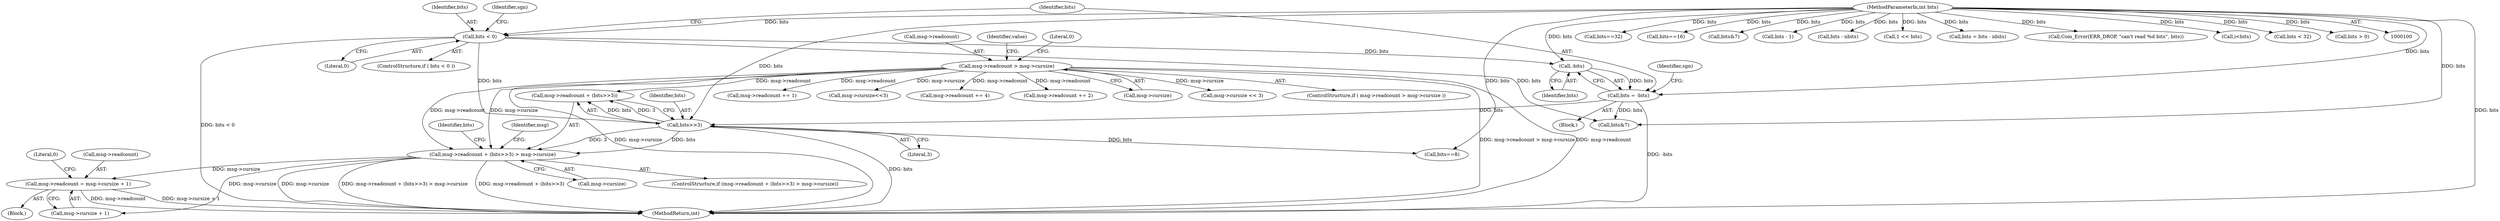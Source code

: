 digraph "0_ioq3_d2b1d124d4055c2fcbe5126863487c52fd58cca1_4@API" {
"1000158" [label="(Call,msg->readcount = msg->cursize + 1)"];
"1000146" [label="(Call,msg->readcount + (bits>>3) > msg->cursize)"];
"1000110" [label="(Call,msg->readcount > msg->cursize)"];
"1000151" [label="(Call,bits>>3)"];
"1000124" [label="(Call,bits < 0)"];
"1000102" [label="(MethodParameterIn,int bits)"];
"1000128" [label="(Call,bits = -bits)"];
"1000130" [label="(Call,-bits)"];
"1000157" [label="(Block,)"];
"1000226" [label="(Call,bits==32)"];
"1000154" [label="(Call,msg->cursize)"];
"1000195" [label="(Call,bits==16)"];
"1000162" [label="(Call,msg->cursize + 1)"];
"1000119" [label="(Literal,0)"];
"1000138" [label="(Identifier,sgn)"];
"1000268" [label="(Call,bits&7)"];
"1000183" [label="(Call,msg->readcount += 1)"];
"1000110" [label="(Call,msg->readcount > msg->cursize)"];
"1000153" [label="(Literal,3)"];
"1000168" [label="(Literal,0)"];
"1000412" [label="(Call,bits - 1)"];
"1000123" [label="(ControlStructure,if ( bits < 0 ))"];
"1000319" [label="(Call,bits - nbits)"];
"1000170" [label="(Call,bits==8)"];
"1000129" [label="(Identifier,bits)"];
"1000422" [label="(Call,1 << bits)"];
"1000151" [label="(Call,bits>>3)"];
"1000317" [label="(Call,bits = bits - nbits)"];
"1000351" [label="(Call,msg->cursize<<3)"];
"1000147" [label="(Call,msg->readcount + (bits>>3))"];
"1000160" [label="(Identifier,msg)"];
"1000111" [label="(Call,msg->readcount)"];
"1000131" [label="(Identifier,bits)"];
"1000133" [label="(Identifier,sgn)"];
"1000252" [label="(Call,Com_Error(ERR_DROP, \"can't read %d bits\", bits))"];
"1000262" [label="(Call,bits&7)"];
"1000145" [label="(ControlStructure,if (msg->readcount + (bits>>3) > msg->cursize))"];
"1000128" [label="(Call,bits = -bits)"];
"1000152" [label="(Identifier,bits)"];
"1000126" [label="(Literal,0)"];
"1000102" [label="(MethodParameterIn,int bits)"];
"1000125" [label="(Identifier,bits)"];
"1000158" [label="(Call,msg->readcount = msg->cursize + 1)"];
"1000241" [label="(Call,msg->readcount += 4)"];
"1000329" [label="(Call,i<bits)"];
"1000214" [label="(Call,msg->readcount += 2)"];
"1000127" [label="(Block,)"];
"1000114" [label="(Call,msg->cursize)"];
"1000403" [label="(Call,bits < 32)"];
"1000146" [label="(Call,msg->readcount + (bits>>3) > msg->cursize)"];
"1000171" [label="(Identifier,bits)"];
"1000278" [label="(Call,msg->cursize << 3)"];
"1000130" [label="(Call,-bits)"];
"1000159" [label="(Call,msg->readcount)"];
"1000121" [label="(Identifier,value)"];
"1000109" [label="(ControlStructure,if ( msg->readcount > msg->cursize ))"];
"1000428" [label="(MethodReturn,int)"];
"1000124" [label="(Call,bits < 0)"];
"1000400" [label="(Call,bits > 0)"];
"1000158" -> "1000157"  [label="AST: "];
"1000158" -> "1000162"  [label="CFG: "];
"1000159" -> "1000158"  [label="AST: "];
"1000162" -> "1000158"  [label="AST: "];
"1000168" -> "1000158"  [label="CFG: "];
"1000158" -> "1000428"  [label="DDG: msg->readcount"];
"1000158" -> "1000428"  [label="DDG: msg->cursize + 1"];
"1000146" -> "1000158"  [label="DDG: msg->cursize"];
"1000146" -> "1000145"  [label="AST: "];
"1000146" -> "1000154"  [label="CFG: "];
"1000147" -> "1000146"  [label="AST: "];
"1000154" -> "1000146"  [label="AST: "];
"1000160" -> "1000146"  [label="CFG: "];
"1000171" -> "1000146"  [label="CFG: "];
"1000146" -> "1000428"  [label="DDG: msg->cursize"];
"1000146" -> "1000428"  [label="DDG: msg->readcount + (bits>>3) > msg->cursize"];
"1000146" -> "1000428"  [label="DDG: msg->readcount + (bits>>3)"];
"1000110" -> "1000146"  [label="DDG: msg->readcount"];
"1000110" -> "1000146"  [label="DDG: msg->cursize"];
"1000151" -> "1000146"  [label="DDG: bits"];
"1000151" -> "1000146"  [label="DDG: 3"];
"1000146" -> "1000162"  [label="DDG: msg->cursize"];
"1000110" -> "1000109"  [label="AST: "];
"1000110" -> "1000114"  [label="CFG: "];
"1000111" -> "1000110"  [label="AST: "];
"1000114" -> "1000110"  [label="AST: "];
"1000119" -> "1000110"  [label="CFG: "];
"1000121" -> "1000110"  [label="CFG: "];
"1000110" -> "1000428"  [label="DDG: msg->cursize"];
"1000110" -> "1000428"  [label="DDG: msg->readcount > msg->cursize"];
"1000110" -> "1000428"  [label="DDG: msg->readcount"];
"1000110" -> "1000147"  [label="DDG: msg->readcount"];
"1000110" -> "1000183"  [label="DDG: msg->readcount"];
"1000110" -> "1000214"  [label="DDG: msg->readcount"];
"1000110" -> "1000241"  [label="DDG: msg->readcount"];
"1000110" -> "1000278"  [label="DDG: msg->cursize"];
"1000110" -> "1000351"  [label="DDG: msg->cursize"];
"1000151" -> "1000147"  [label="AST: "];
"1000151" -> "1000153"  [label="CFG: "];
"1000152" -> "1000151"  [label="AST: "];
"1000153" -> "1000151"  [label="AST: "];
"1000147" -> "1000151"  [label="CFG: "];
"1000151" -> "1000428"  [label="DDG: bits"];
"1000151" -> "1000147"  [label="DDG: bits"];
"1000151" -> "1000147"  [label="DDG: 3"];
"1000124" -> "1000151"  [label="DDG: bits"];
"1000128" -> "1000151"  [label="DDG: bits"];
"1000102" -> "1000151"  [label="DDG: bits"];
"1000151" -> "1000170"  [label="DDG: bits"];
"1000124" -> "1000123"  [label="AST: "];
"1000124" -> "1000126"  [label="CFG: "];
"1000125" -> "1000124"  [label="AST: "];
"1000126" -> "1000124"  [label="AST: "];
"1000129" -> "1000124"  [label="CFG: "];
"1000138" -> "1000124"  [label="CFG: "];
"1000124" -> "1000428"  [label="DDG: bits < 0"];
"1000102" -> "1000124"  [label="DDG: bits"];
"1000124" -> "1000130"  [label="DDG: bits"];
"1000124" -> "1000262"  [label="DDG: bits"];
"1000102" -> "1000100"  [label="AST: "];
"1000102" -> "1000428"  [label="DDG: bits"];
"1000102" -> "1000128"  [label="DDG: bits"];
"1000102" -> "1000130"  [label="DDG: bits"];
"1000102" -> "1000170"  [label="DDG: bits"];
"1000102" -> "1000195"  [label="DDG: bits"];
"1000102" -> "1000226"  [label="DDG: bits"];
"1000102" -> "1000252"  [label="DDG: bits"];
"1000102" -> "1000262"  [label="DDG: bits"];
"1000102" -> "1000268"  [label="DDG: bits"];
"1000102" -> "1000317"  [label="DDG: bits"];
"1000102" -> "1000319"  [label="DDG: bits"];
"1000102" -> "1000329"  [label="DDG: bits"];
"1000102" -> "1000400"  [label="DDG: bits"];
"1000102" -> "1000403"  [label="DDG: bits"];
"1000102" -> "1000412"  [label="DDG: bits"];
"1000102" -> "1000422"  [label="DDG: bits"];
"1000128" -> "1000127"  [label="AST: "];
"1000128" -> "1000130"  [label="CFG: "];
"1000129" -> "1000128"  [label="AST: "];
"1000130" -> "1000128"  [label="AST: "];
"1000133" -> "1000128"  [label="CFG: "];
"1000128" -> "1000428"  [label="DDG: -bits"];
"1000130" -> "1000128"  [label="DDG: bits"];
"1000128" -> "1000262"  [label="DDG: bits"];
"1000130" -> "1000131"  [label="CFG: "];
"1000131" -> "1000130"  [label="AST: "];
}

